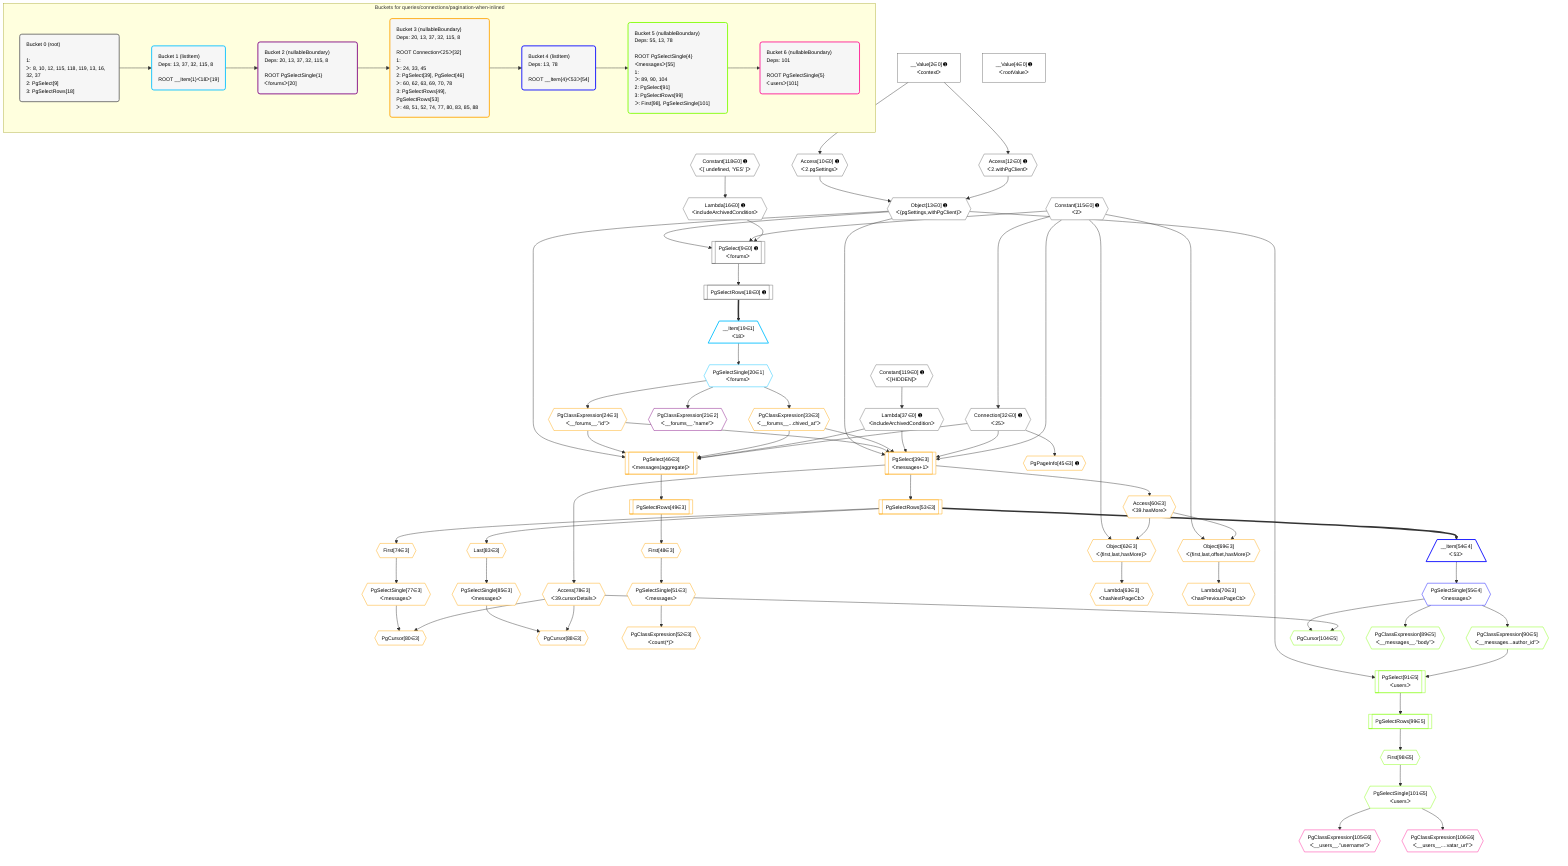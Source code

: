 %%{init: {'themeVariables': { 'fontSize': '12px'}}}%%
graph TD
    classDef path fill:#eee,stroke:#000,color:#000
    classDef plan fill:#fff,stroke-width:1px,color:#000
    classDef itemplan fill:#fff,stroke-width:2px,color:#000
    classDef unbatchedplan fill:#dff,stroke-width:1px,color:#000
    classDef sideeffectplan fill:#fcc,stroke-width:2px,color:#000
    classDef bucket fill:#f6f6f6,color:#000,stroke-width:2px,text-align:left

    subgraph "Buckets for queries/connections/pagination-when-inlined"
    Bucket0("Bucket 0 (root)<br /><br />1: <br />ᐳ: 8, 10, 12, 115, 118, 119, 13, 16, 32, 37<br />2: PgSelect[9]<br />3: PgSelectRows[18]"):::bucket
    Bucket1("Bucket 1 (listItem)<br />Deps: 13, 37, 32, 115, 8<br /><br />ROOT __Item{1}ᐸ18ᐳ[19]"):::bucket
    Bucket2("Bucket 2 (nullableBoundary)<br />Deps: 20, 13, 37, 32, 115, 8<br /><br />ROOT PgSelectSingle{1}ᐸforumsᐳ[20]"):::bucket
    Bucket3("Bucket 3 (nullableBoundary)<br />Deps: 20, 13, 37, 32, 115, 8<br /><br />ROOT Connectionᐸ25ᐳ[32]<br />1: <br />ᐳ: 24, 33, 45<br />2: PgSelect[39], PgSelect[46]<br />ᐳ: 60, 62, 63, 69, 70, 78<br />3: PgSelectRows[49], PgSelectRows[53]<br />ᐳ: 48, 51, 52, 74, 77, 80, 83, 85, 88"):::bucket
    Bucket4("Bucket 4 (listItem)<br />Deps: 13, 78<br /><br />ROOT __Item{4}ᐸ53ᐳ[54]"):::bucket
    Bucket5("Bucket 5 (nullableBoundary)<br />Deps: 55, 13, 78<br /><br />ROOT PgSelectSingle{4}ᐸmessagesᐳ[55]<br />1: <br />ᐳ: 89, 90, 104<br />2: PgSelect[91]<br />3: PgSelectRows[99]<br />ᐳ: First[98], PgSelectSingle[101]"):::bucket
    Bucket6("Bucket 6 (nullableBoundary)<br />Deps: 101<br /><br />ROOT PgSelectSingle{5}ᐸusersᐳ[101]"):::bucket
    end
    Bucket0 --> Bucket1
    Bucket1 --> Bucket2
    Bucket2 --> Bucket3
    Bucket3 --> Bucket4
    Bucket4 --> Bucket5
    Bucket5 --> Bucket6

    %% plan dependencies
    PgSelect9[["PgSelect[9∈0] ➊<br />ᐸforumsᐳ"]]:::plan
    Object13{{"Object[13∈0] ➊<br />ᐸ{pgSettings,withPgClient}ᐳ"}}:::plan
    Constant115{{"Constant[115∈0] ➊<br />ᐸ2ᐳ"}}:::plan
    Lambda16{{"Lambda[16∈0] ➊<br />ᐸincludeArchivedConditionᐳ"}}:::plan
    Object13 & Constant115 & Lambda16 --> PgSelect9
    Access10{{"Access[10∈0] ➊<br />ᐸ2.pgSettingsᐳ"}}:::plan
    Access12{{"Access[12∈0] ➊<br />ᐸ2.withPgClientᐳ"}}:::plan
    Access10 & Access12 --> Object13
    __Value2["__Value[2∈0] ➊<br />ᐸcontextᐳ"]:::plan
    __Value2 --> Access10
    __Value2 --> Access12
    Constant118{{"Constant[118∈0] ➊<br />ᐸ[ undefined, 'YES' ]ᐳ"}}:::plan
    Constant118 --> Lambda16
    PgSelectRows18[["PgSelectRows[18∈0] ➊"]]:::plan
    PgSelect9 --> PgSelectRows18
    Connection32{{"Connection[32∈0] ➊<br />ᐸ25ᐳ"}}:::plan
    Constant115 --> Connection32
    Lambda37{{"Lambda[37∈0] ➊<br />ᐸincludeArchivedConditionᐳ"}}:::plan
    Constant119{{"Constant[119∈0] ➊<br />ᐸ[HIDDEN]ᐳ"}}:::plan
    Constant119 --> Lambda37
    __Value4["__Value[4∈0] ➊<br />ᐸrootValueᐳ"]:::plan
    __Item19[/"__Item[19∈1]<br />ᐸ18ᐳ"\]:::itemplan
    PgSelectRows18 ==> __Item19
    PgSelectSingle20{{"PgSelectSingle[20∈1]<br />ᐸforumsᐳ"}}:::plan
    __Item19 --> PgSelectSingle20
    PgClassExpression21{{"PgClassExpression[21∈2]<br />ᐸ__forums__.”name”ᐳ"}}:::plan
    PgSelectSingle20 --> PgClassExpression21
    PgSelect39[["PgSelect[39∈3]<br />ᐸmessages+1ᐳ"]]:::plan
    PgClassExpression24{{"PgClassExpression[24∈3]<br />ᐸ__forums__.”id”ᐳ"}}:::plan
    PgClassExpression33{{"PgClassExpression[33∈3]<br />ᐸ__forums__...chived_at”ᐳ"}}:::plan
    Object13 & PgClassExpression24 & PgClassExpression33 & Lambda37 & Connection32 & Constant115 --> PgSelect39
    PgSelect46[["PgSelect[46∈3]<br />ᐸmessages(aggregate)ᐳ"]]:::plan
    Object13 & PgClassExpression24 & PgClassExpression33 & Lambda37 & Connection32 --> PgSelect46
    Object69{{"Object[69∈3]<br />ᐸ{first,last,offset,hasMore}ᐳ"}}:::plan
    Access60{{"Access[60∈3]<br />ᐸ39.hasMoreᐳ"}}:::plan
    Constant115 & Access60 --> Object69
    Object62{{"Object[62∈3]<br />ᐸ{first,last,hasMore}ᐳ"}}:::plan
    Constant115 & Access60 --> Object62
    PgCursor80{{"PgCursor[80∈3]"}}:::plan
    PgSelectSingle77{{"PgSelectSingle[77∈3]<br />ᐸmessagesᐳ"}}:::plan
    Access78{{"Access[78∈3]<br />ᐸ39.cursorDetailsᐳ"}}:::plan
    PgSelectSingle77 & Access78 --> PgCursor80
    PgCursor88{{"PgCursor[88∈3]"}}:::plan
    PgSelectSingle85{{"PgSelectSingle[85∈3]<br />ᐸmessagesᐳ"}}:::plan
    PgSelectSingle85 & Access78 --> PgCursor88
    PgSelectSingle20 --> PgClassExpression24
    PgSelectSingle20 --> PgClassExpression33
    PgPageInfo45{{"PgPageInfo[45∈3] ➊"}}:::plan
    Connection32 --> PgPageInfo45
    First48{{"First[48∈3]"}}:::plan
    PgSelectRows49[["PgSelectRows[49∈3]"]]:::plan
    PgSelectRows49 --> First48
    PgSelect46 --> PgSelectRows49
    PgSelectSingle51{{"PgSelectSingle[51∈3]<br />ᐸmessagesᐳ"}}:::plan
    First48 --> PgSelectSingle51
    PgClassExpression52{{"PgClassExpression[52∈3]<br />ᐸcount(*)ᐳ"}}:::plan
    PgSelectSingle51 --> PgClassExpression52
    PgSelectRows53[["PgSelectRows[53∈3]"]]:::plan
    PgSelect39 --> PgSelectRows53
    PgSelect39 --> Access60
    Lambda63{{"Lambda[63∈3]<br />ᐸhasNextPageCbᐳ"}}:::plan
    Object62 --> Lambda63
    Lambda70{{"Lambda[70∈3]<br />ᐸhasPreviousPageCbᐳ"}}:::plan
    Object69 --> Lambda70
    First74{{"First[74∈3]"}}:::plan
    PgSelectRows53 --> First74
    First74 --> PgSelectSingle77
    PgSelect39 --> Access78
    Last83{{"Last[83∈3]"}}:::plan
    PgSelectRows53 --> Last83
    Last83 --> PgSelectSingle85
    __Item54[/"__Item[54∈4]<br />ᐸ53ᐳ"\]:::itemplan
    PgSelectRows53 ==> __Item54
    PgSelectSingle55{{"PgSelectSingle[55∈4]<br />ᐸmessagesᐳ"}}:::plan
    __Item54 --> PgSelectSingle55
    PgSelect91[["PgSelect[91∈5]<br />ᐸusersᐳ"]]:::plan
    PgClassExpression90{{"PgClassExpression[90∈5]<br />ᐸ__messages...author_id”ᐳ"}}:::plan
    Object13 & PgClassExpression90 --> PgSelect91
    PgCursor104{{"PgCursor[104∈5]"}}:::plan
    PgSelectSingle55 & Access78 --> PgCursor104
    PgClassExpression89{{"PgClassExpression[89∈5]<br />ᐸ__messages__.”body”ᐳ"}}:::plan
    PgSelectSingle55 --> PgClassExpression89
    PgSelectSingle55 --> PgClassExpression90
    First98{{"First[98∈5]"}}:::plan
    PgSelectRows99[["PgSelectRows[99∈5]"]]:::plan
    PgSelectRows99 --> First98
    PgSelect91 --> PgSelectRows99
    PgSelectSingle101{{"PgSelectSingle[101∈5]<br />ᐸusersᐳ"}}:::plan
    First98 --> PgSelectSingle101
    PgClassExpression105{{"PgClassExpression[105∈6]<br />ᐸ__users__.”username”ᐳ"}}:::plan
    PgSelectSingle101 --> PgClassExpression105
    PgClassExpression106{{"PgClassExpression[106∈6]<br />ᐸ__users__....vatar_url”ᐳ"}}:::plan
    PgSelectSingle101 --> PgClassExpression106

    %% define steps
    classDef bucket0 stroke:#696969
    class Bucket0,__Value2,__Value4,PgSelect9,Access10,Access12,Object13,Lambda16,PgSelectRows18,Connection32,Lambda37,Constant115,Constant118,Constant119 bucket0
    classDef bucket1 stroke:#00bfff
    class Bucket1,__Item19,PgSelectSingle20 bucket1
    classDef bucket2 stroke:#7f007f
    class Bucket2,PgClassExpression21 bucket2
    classDef bucket3 stroke:#ffa500
    class Bucket3,PgClassExpression24,PgClassExpression33,PgSelect39,PgPageInfo45,PgSelect46,First48,PgSelectRows49,PgSelectSingle51,PgClassExpression52,PgSelectRows53,Access60,Object62,Lambda63,Object69,Lambda70,First74,PgSelectSingle77,Access78,PgCursor80,Last83,PgSelectSingle85,PgCursor88 bucket3
    classDef bucket4 stroke:#0000ff
    class Bucket4,__Item54,PgSelectSingle55 bucket4
    classDef bucket5 stroke:#7fff00
    class Bucket5,PgClassExpression89,PgClassExpression90,PgSelect91,First98,PgSelectRows99,PgSelectSingle101,PgCursor104 bucket5
    classDef bucket6 stroke:#ff1493
    class Bucket6,PgClassExpression105,PgClassExpression106 bucket6